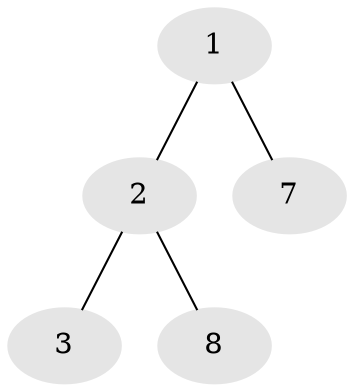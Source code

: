 // Generated by graph-tools (version 1.1) at 2025/46/02/15/25 05:46:28]
// undirected, 5 vertices, 4 edges
graph export_dot {
graph [start="1"]
  node [color=gray90,style=filled];
  1 [super="+6"];
  2 [super="+4"];
  3 [super="+9+13"];
  7 [super="+12+19"];
  8 [super="+11+14+15+17"];
  1 -- 2;
  1 -- 7;
  2 -- 3;
  2 -- 8;
}
